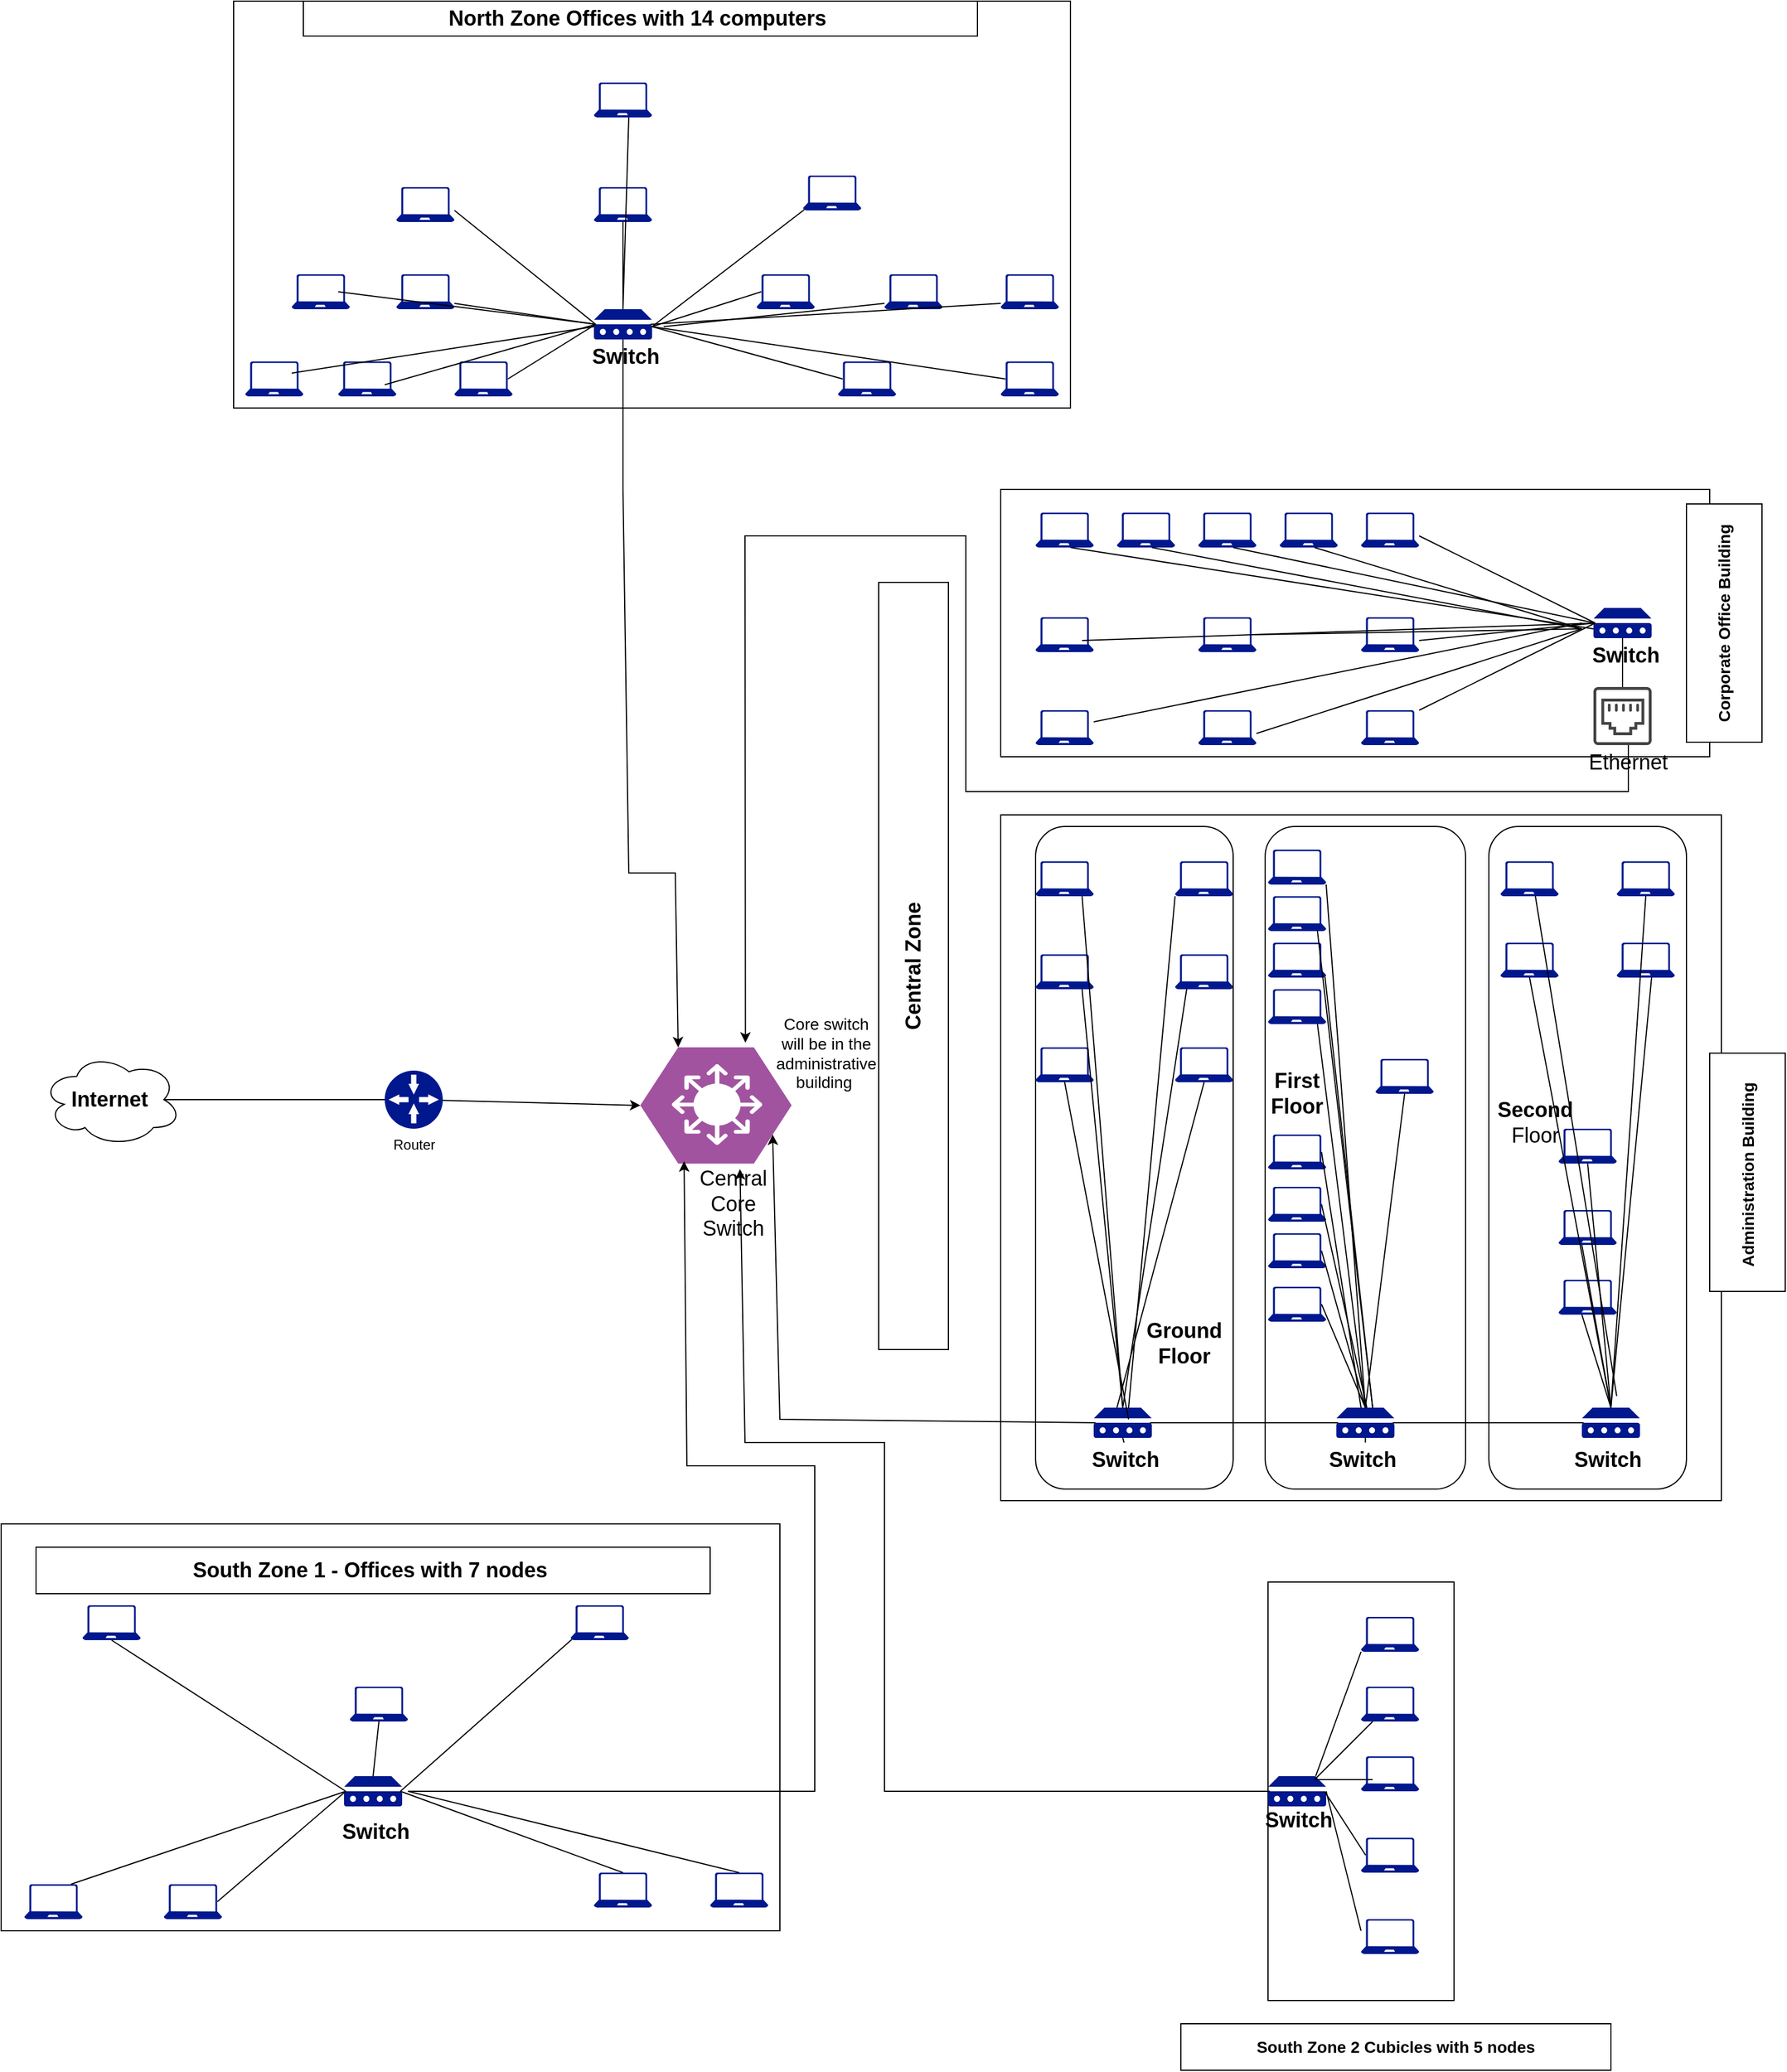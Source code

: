 <mxfile version="24.7.17">
  <diagram name="Page-1" id="58cdce13-f638-feb5-8d6f-7d28b1aa9fa0">
    <mxGraphModel dx="2320" dy="1308" grid="1" gridSize="10" guides="1" tooltips="1" connect="1" arrows="1" fold="1" page="1" pageScale="1" pageWidth="1100" pageHeight="850" background="none" math="0" shadow="0">
      <root>
        <mxCell id="0" />
        <mxCell id="1" parent="0" />
        <mxCell id="D216uD_KerBpteAYRp9T-1" value="Router" style="sketch=0;aspect=fixed;pointerEvents=1;shadow=0;dashed=0;html=1;strokeColor=none;labelPosition=center;verticalLabelPosition=bottom;verticalAlign=top;align=center;fillColor=#00188D;shape=mxgraph.mscae.enterprise.gateway" parent="1" vertex="1">
          <mxGeometry x="290" y="1020" width="50" height="50" as="geometry" />
        </mxCell>
        <mxCell id="D216uD_KerBpteAYRp9T-6" value="" style="rounded=0;whiteSpace=wrap;html=1;movable=0;resizable=0;rotatable=0;deletable=0;editable=0;locked=1;connectable=0;" parent="1" vertex="1">
          <mxGeometry x="160" y="100" width="720" height="350" as="geometry" />
        </mxCell>
        <mxCell id="D216uD_KerBpteAYRp9T-3" value="" style="sketch=0;aspect=fixed;pointerEvents=1;shadow=0;dashed=0;html=1;strokeColor=none;labelPosition=center;verticalLabelPosition=bottom;verticalAlign=top;align=center;fillColor=#00188D;shape=mxgraph.azure.laptop" parent="1" vertex="1">
          <mxGeometry x="470" y="170" width="50" height="30" as="geometry" />
        </mxCell>
        <mxCell id="D216uD_KerBpteAYRp9T-7" value="" style="sketch=0;aspect=fixed;pointerEvents=1;shadow=0;dashed=0;html=1;strokeColor=none;labelPosition=center;verticalLabelPosition=bottom;verticalAlign=top;align=center;fillColor=#00188D;shape=mxgraph.azure.laptop" parent="1" vertex="1">
          <mxGeometry x="350" y="410" width="50" height="30" as="geometry" />
        </mxCell>
        <mxCell id="D216uD_KerBpteAYRp9T-8" value="" style="sketch=0;aspect=fixed;pointerEvents=1;shadow=0;dashed=0;html=1;strokeColor=none;labelPosition=center;verticalLabelPosition=bottom;verticalAlign=top;align=center;fillColor=#00188D;shape=mxgraph.azure.laptop" parent="1" vertex="1">
          <mxGeometry x="300" y="335" width="50" height="30" as="geometry" />
        </mxCell>
        <mxCell id="D216uD_KerBpteAYRp9T-9" value="" style="sketch=0;aspect=fixed;pointerEvents=1;shadow=0;dashed=0;html=1;strokeColor=none;labelPosition=center;verticalLabelPosition=bottom;verticalAlign=top;align=center;fillColor=#00188D;shape=mxgraph.azure.laptop" parent="1" vertex="1">
          <mxGeometry x="470" y="260" width="50" height="30" as="geometry" />
        </mxCell>
        <mxCell id="D216uD_KerBpteAYRp9T-10" value="" style="sketch=0;aspect=fixed;pointerEvents=1;shadow=0;dashed=0;html=1;strokeColor=none;labelPosition=center;verticalLabelPosition=bottom;verticalAlign=top;align=center;fillColor=#00188D;shape=mxgraph.azure.laptop" parent="1" vertex="1">
          <mxGeometry x="250" y="410" width="50" height="30" as="geometry" />
        </mxCell>
        <mxCell id="D216uD_KerBpteAYRp9T-11" value="" style="sketch=0;aspect=fixed;pointerEvents=1;shadow=0;dashed=0;html=1;strokeColor=none;labelPosition=center;verticalLabelPosition=bottom;verticalAlign=top;align=center;fillColor=#00188D;shape=mxgraph.azure.laptop" parent="1" vertex="1">
          <mxGeometry x="720" y="335" width="50" height="30" as="geometry" />
        </mxCell>
        <mxCell id="D216uD_KerBpteAYRp9T-12" value="" style="sketch=0;aspect=fixed;pointerEvents=1;shadow=0;dashed=0;html=1;strokeColor=none;labelPosition=center;verticalLabelPosition=bottom;verticalAlign=top;align=center;fillColor=#00188D;shape=mxgraph.azure.laptop" parent="1" vertex="1">
          <mxGeometry x="650" y="250" width="50" height="30" as="geometry" />
        </mxCell>
        <mxCell id="D216uD_KerBpteAYRp9T-13" value="" style="sketch=0;aspect=fixed;pointerEvents=1;shadow=0;dashed=0;html=1;strokeColor=none;labelPosition=center;verticalLabelPosition=bottom;verticalAlign=top;align=center;fillColor=#00188D;shape=mxgraph.azure.laptop" parent="1" vertex="1">
          <mxGeometry x="170" y="410" width="50" height="30" as="geometry" />
        </mxCell>
        <mxCell id="D216uD_KerBpteAYRp9T-14" value="" style="sketch=0;aspect=fixed;pointerEvents=1;shadow=0;dashed=0;html=1;strokeColor=none;labelPosition=center;verticalLabelPosition=bottom;verticalAlign=top;align=center;fillColor=#00188D;shape=mxgraph.azure.laptop" parent="1" vertex="1">
          <mxGeometry x="300" y="260" width="50" height="30" as="geometry" />
        </mxCell>
        <mxCell id="D216uD_KerBpteAYRp9T-16" value="" style="sketch=0;aspect=fixed;pointerEvents=1;shadow=0;dashed=0;html=1;strokeColor=none;labelPosition=center;verticalLabelPosition=bottom;verticalAlign=top;align=center;fillColor=#00188D;shape=mxgraph.azure.laptop" parent="1" vertex="1">
          <mxGeometry x="610" y="335" width="50" height="30" as="geometry" />
        </mxCell>
        <mxCell id="D216uD_KerBpteAYRp9T-17" value="" style="sketch=0;aspect=fixed;pointerEvents=1;shadow=0;dashed=0;html=1;strokeColor=none;labelPosition=center;verticalLabelPosition=bottom;verticalAlign=top;align=center;fillColor=#00188D;shape=mxgraph.azure.laptop" parent="1" vertex="1">
          <mxGeometry x="680" y="410" width="50" height="30" as="geometry" />
        </mxCell>
        <mxCell id="D216uD_KerBpteAYRp9T-18" value="" style="sketch=0;aspect=fixed;pointerEvents=1;shadow=0;dashed=0;html=1;strokeColor=none;labelPosition=center;verticalLabelPosition=bottom;verticalAlign=top;align=center;fillColor=#00188D;shape=mxgraph.azure.laptop" parent="1" vertex="1">
          <mxGeometry x="820" y="410" width="50" height="30" as="geometry" />
        </mxCell>
        <mxCell id="D216uD_KerBpteAYRp9T-19" value="" style="sketch=0;aspect=fixed;pointerEvents=1;shadow=0;dashed=0;html=1;strokeColor=none;labelPosition=center;verticalLabelPosition=bottom;verticalAlign=top;align=center;fillColor=#00188D;shape=mxgraph.azure.laptop" parent="1" vertex="1">
          <mxGeometry x="820" y="335" width="50" height="30" as="geometry" />
        </mxCell>
        <mxCell id="D216uD_KerBpteAYRp9T-20" value="" style="sketch=0;aspect=fixed;pointerEvents=1;shadow=0;dashed=0;html=1;strokeColor=none;labelPosition=center;verticalLabelPosition=bottom;verticalAlign=top;align=center;fillColor=#00188D;shape=mxgraph.mscae.enterprise.device" parent="1" vertex="1">
          <mxGeometry x="470" y="365" width="50" height="26" as="geometry" />
        </mxCell>
        <mxCell id="D216uD_KerBpteAYRp9T-21" value="" style="sketch=0;aspect=fixed;pointerEvents=1;shadow=0;dashed=0;html=1;strokeColor=none;labelPosition=center;verticalLabelPosition=bottom;verticalAlign=top;align=center;fillColor=#00188D;shape=mxgraph.azure.laptop" parent="1" vertex="1">
          <mxGeometry x="210" y="335" width="50" height="30" as="geometry" />
        </mxCell>
        <mxCell id="D216uD_KerBpteAYRp9T-22" value="&lt;font style=&quot;font-size: 18px;&quot;&gt;&lt;b&gt;North Zone Offices with 14 computers&amp;nbsp;&lt;/b&gt;&lt;/font&gt;" style="rounded=0;whiteSpace=wrap;html=1;" parent="1" vertex="1">
          <mxGeometry x="220" y="100" width="580" height="30" as="geometry" />
        </mxCell>
        <mxCell id="D216uD_KerBpteAYRp9T-23" value="" style="rounded=0;whiteSpace=wrap;html=1;" parent="1" vertex="1">
          <mxGeometry x="820" y="520" width="610" height="230" as="geometry" />
        </mxCell>
        <mxCell id="D216uD_KerBpteAYRp9T-24" value="" style="sketch=0;aspect=fixed;pointerEvents=1;shadow=0;dashed=0;html=1;strokeColor=none;labelPosition=center;verticalLabelPosition=bottom;verticalAlign=top;align=center;fillColor=#00188D;shape=mxgraph.azure.laptop" parent="1" vertex="1">
          <mxGeometry x="850" y="540" width="50" height="30" as="geometry" />
        </mxCell>
        <mxCell id="D216uD_KerBpteAYRp9T-25" value="" style="sketch=0;aspect=fixed;pointerEvents=1;shadow=0;dashed=0;html=1;strokeColor=none;labelPosition=center;verticalLabelPosition=bottom;verticalAlign=top;align=center;fillColor=#00188D;shape=mxgraph.azure.laptop" parent="1" vertex="1">
          <mxGeometry x="1130" y="540" width="50" height="30" as="geometry" />
        </mxCell>
        <mxCell id="D216uD_KerBpteAYRp9T-26" value="" style="sketch=0;aspect=fixed;pointerEvents=1;shadow=0;dashed=0;html=1;strokeColor=none;labelPosition=center;verticalLabelPosition=bottom;verticalAlign=top;align=center;fillColor=#00188D;shape=mxgraph.azure.laptop" parent="1" vertex="1">
          <mxGeometry x="920" y="540" width="50" height="30" as="geometry" />
        </mxCell>
        <mxCell id="D216uD_KerBpteAYRp9T-27" value="" style="sketch=0;aspect=fixed;pointerEvents=1;shadow=0;dashed=0;html=1;strokeColor=none;labelPosition=center;verticalLabelPosition=bottom;verticalAlign=top;align=center;fillColor=#00188D;shape=mxgraph.azure.laptop" parent="1" vertex="1">
          <mxGeometry x="990" y="540" width="50" height="30" as="geometry" />
        </mxCell>
        <mxCell id="D216uD_KerBpteAYRp9T-28" value="" style="sketch=0;aspect=fixed;pointerEvents=1;shadow=0;dashed=0;html=1;strokeColor=none;labelPosition=center;verticalLabelPosition=bottom;verticalAlign=top;align=center;fillColor=#00188D;shape=mxgraph.azure.laptop" parent="1" vertex="1">
          <mxGeometry x="1060" y="540" width="50" height="30" as="geometry" />
        </mxCell>
        <mxCell id="D216uD_KerBpteAYRp9T-29" value="" style="sketch=0;aspect=fixed;pointerEvents=1;shadow=0;dashed=0;html=1;strokeColor=none;labelPosition=center;verticalLabelPosition=bottom;verticalAlign=top;align=center;fillColor=#00188D;shape=mxgraph.azure.laptop" parent="1" vertex="1">
          <mxGeometry x="850" y="630" width="50" height="30" as="geometry" />
        </mxCell>
        <mxCell id="D216uD_KerBpteAYRp9T-30" value="" style="sketch=0;aspect=fixed;pointerEvents=1;shadow=0;dashed=0;html=1;strokeColor=none;labelPosition=center;verticalLabelPosition=bottom;verticalAlign=top;align=center;fillColor=#00188D;shape=mxgraph.azure.laptop" parent="1" vertex="1">
          <mxGeometry x="990" y="630" width="50" height="30" as="geometry" />
        </mxCell>
        <mxCell id="D216uD_KerBpteAYRp9T-31" value="" style="sketch=0;aspect=fixed;pointerEvents=1;shadow=0;dashed=0;html=1;strokeColor=none;labelPosition=center;verticalLabelPosition=bottom;verticalAlign=top;align=center;fillColor=#00188D;shape=mxgraph.azure.laptop" parent="1" vertex="1">
          <mxGeometry x="1130" y="630" width="50" height="30" as="geometry" />
        </mxCell>
        <mxCell id="D216uD_KerBpteAYRp9T-32" value="" style="sketch=0;aspect=fixed;pointerEvents=1;shadow=0;dashed=0;html=1;strokeColor=none;labelPosition=center;verticalLabelPosition=bottom;verticalAlign=top;align=center;fillColor=#00188D;shape=mxgraph.azure.laptop" parent="1" vertex="1">
          <mxGeometry x="850" y="710" width="50" height="30" as="geometry" />
        </mxCell>
        <mxCell id="D216uD_KerBpteAYRp9T-33" value="" style="sketch=0;aspect=fixed;pointerEvents=1;shadow=0;dashed=0;html=1;strokeColor=none;labelPosition=center;verticalLabelPosition=bottom;verticalAlign=top;align=center;fillColor=#00188D;shape=mxgraph.azure.laptop" parent="1" vertex="1">
          <mxGeometry x="990" y="710" width="50" height="30" as="geometry" />
        </mxCell>
        <mxCell id="D216uD_KerBpteAYRp9T-34" value="" style="sketch=0;aspect=fixed;pointerEvents=1;shadow=0;dashed=0;html=1;strokeColor=none;labelPosition=center;verticalLabelPosition=bottom;verticalAlign=top;align=center;fillColor=#00188D;shape=mxgraph.azure.laptop" parent="1" vertex="1">
          <mxGeometry x="1130" y="710" width="50" height="30" as="geometry" />
        </mxCell>
        <mxCell id="D216uD_KerBpteAYRp9T-35" value="" style="sketch=0;aspect=fixed;pointerEvents=1;shadow=0;dashed=0;html=1;strokeColor=none;labelPosition=center;verticalLabelPosition=bottom;verticalAlign=top;align=center;fillColor=#00188D;shape=mxgraph.mscae.enterprise.device" parent="1" vertex="1">
          <mxGeometry x="1330" y="622" width="50" height="26" as="geometry" />
        </mxCell>
        <mxCell id="D216uD_KerBpteAYRp9T-36" value="" style="endArrow=none;html=1;rounded=0;entryX=0.08;entryY=0.5;entryDx=0;entryDy=0;entryPerimeter=0;" parent="1" target="D216uD_KerBpteAYRp9T-16" edge="1">
          <mxGeometry width="50" height="50" relative="1" as="geometry">
            <mxPoint x="520" y="380" as="sourcePoint" />
            <mxPoint x="560" y="325" as="targetPoint" />
          </mxGeometry>
        </mxCell>
        <mxCell id="D216uD_KerBpteAYRp9T-37" value="&lt;font style=&quot;font-size: 14px;&quot;&gt;&lt;b&gt;Corporate Office Building&lt;/b&gt;&lt;/font&gt;" style="rounded=0;whiteSpace=wrap;html=1;rotation=-90;" parent="1" vertex="1">
          <mxGeometry x="1340" y="602.5" width="205" height="65" as="geometry" />
        </mxCell>
        <mxCell id="D216uD_KerBpteAYRp9T-38" value="" style="rounded=0;whiteSpace=wrap;html=1;movable=1;resizable=1;rotatable=1;deletable=1;editable=1;locked=0;connectable=1;" parent="1" vertex="1">
          <mxGeometry x="820" y="800" width="620" height="590" as="geometry" />
        </mxCell>
        <mxCell id="D216uD_KerBpteAYRp9T-42" value="" style="rounded=1;whiteSpace=wrap;html=1;" parent="1" vertex="1">
          <mxGeometry x="850" y="810" width="170" height="570" as="geometry" />
        </mxCell>
        <mxCell id="D216uD_KerBpteAYRp9T-43" value="" style="rounded=1;whiteSpace=wrap;html=1;" parent="1" vertex="1">
          <mxGeometry x="1047.5" y="810" width="172.5" height="570" as="geometry" />
        </mxCell>
        <mxCell id="D216uD_KerBpteAYRp9T-44" value="" style="rounded=1;whiteSpace=wrap;html=1;" parent="1" vertex="1">
          <mxGeometry x="1240" y="810" width="170" height="570" as="geometry" />
        </mxCell>
        <mxCell id="D216uD_KerBpteAYRp9T-45" value="" style="sketch=0;aspect=fixed;pointerEvents=1;shadow=0;dashed=0;html=1;strokeColor=none;labelPosition=center;verticalLabelPosition=bottom;verticalAlign=top;align=center;fillColor=#00188D;shape=mxgraph.azure.laptop" parent="1" vertex="1">
          <mxGeometry x="850" y="840" width="50" height="30" as="geometry" />
        </mxCell>
        <mxCell id="D216uD_KerBpteAYRp9T-46" value="" style="sketch=0;aspect=fixed;pointerEvents=1;shadow=0;dashed=0;html=1;strokeColor=none;labelPosition=center;verticalLabelPosition=bottom;verticalAlign=top;align=center;fillColor=#00188D;shape=mxgraph.azure.laptop" parent="1" vertex="1">
          <mxGeometry x="970" y="840" width="50" height="30" as="geometry" />
        </mxCell>
        <mxCell id="D216uD_KerBpteAYRp9T-47" value="" style="sketch=0;aspect=fixed;pointerEvents=1;shadow=0;dashed=0;html=1;strokeColor=none;labelPosition=center;verticalLabelPosition=bottom;verticalAlign=top;align=center;fillColor=#00188D;shape=mxgraph.azure.laptop" parent="1" vertex="1">
          <mxGeometry x="850" y="920" width="50" height="30" as="geometry" />
        </mxCell>
        <mxCell id="D216uD_KerBpteAYRp9T-48" value="" style="sketch=0;aspect=fixed;pointerEvents=1;shadow=0;dashed=0;html=1;strokeColor=none;labelPosition=center;verticalLabelPosition=bottom;verticalAlign=top;align=center;fillColor=#00188D;shape=mxgraph.azure.laptop" parent="1" vertex="1">
          <mxGeometry x="970" y="1000" width="50" height="30" as="geometry" />
        </mxCell>
        <mxCell id="D216uD_KerBpteAYRp9T-49" value="" style="sketch=0;aspect=fixed;pointerEvents=1;shadow=0;dashed=0;html=1;strokeColor=none;labelPosition=center;verticalLabelPosition=bottom;verticalAlign=top;align=center;fillColor=#00188D;shape=mxgraph.azure.laptop" parent="1" vertex="1">
          <mxGeometry x="970" y="920" width="50" height="30" as="geometry" />
        </mxCell>
        <mxCell id="D216uD_KerBpteAYRp9T-50" value="" style="sketch=0;aspect=fixed;pointerEvents=1;shadow=0;dashed=0;html=1;strokeColor=none;labelPosition=center;verticalLabelPosition=bottom;verticalAlign=top;align=center;fillColor=#00188D;shape=mxgraph.azure.laptop" parent="1" vertex="1">
          <mxGeometry x="850" y="1000" width="50" height="30" as="geometry" />
        </mxCell>
        <mxCell id="D216uD_KerBpteAYRp9T-51" value="" style="sketch=0;aspect=fixed;pointerEvents=1;shadow=0;dashed=0;html=1;strokeColor=none;labelPosition=center;verticalLabelPosition=bottom;verticalAlign=top;align=center;fillColor=#00188D;shape=mxgraph.mscae.enterprise.device" parent="1" vertex="1">
          <mxGeometry x="900" y="1310" width="50" height="26" as="geometry" />
        </mxCell>
        <mxCell id="D216uD_KerBpteAYRp9T-52" value="" style="sketch=0;aspect=fixed;pointerEvents=1;shadow=0;dashed=0;html=1;strokeColor=none;labelPosition=center;verticalLabelPosition=bottom;verticalAlign=top;align=center;fillColor=#00188D;shape=mxgraph.mscae.enterprise.device" parent="1" vertex="1">
          <mxGeometry x="1320" y="1310" width="50" height="26" as="geometry" />
        </mxCell>
        <mxCell id="D216uD_KerBpteAYRp9T-53" value="" style="sketch=0;aspect=fixed;pointerEvents=1;shadow=0;dashed=0;html=1;strokeColor=none;labelPosition=center;verticalLabelPosition=bottom;verticalAlign=top;align=center;fillColor=#00188D;shape=mxgraph.mscae.enterprise.device" parent="1" vertex="1">
          <mxGeometry x="1108.75" y="1310" width="50" height="26" as="geometry" />
        </mxCell>
        <mxCell id="D216uD_KerBpteAYRp9T-54" value="" style="sketch=0;aspect=fixed;pointerEvents=1;shadow=0;dashed=0;html=1;strokeColor=none;labelPosition=center;verticalLabelPosition=bottom;verticalAlign=top;align=center;fillColor=#00188D;shape=mxgraph.azure.laptop" parent="1" vertex="1">
          <mxGeometry x="1050" y="830" width="50" height="30" as="geometry" />
        </mxCell>
        <mxCell id="D216uD_KerBpteAYRp9T-55" value="" style="sketch=0;aspect=fixed;pointerEvents=1;shadow=0;dashed=0;html=1;strokeColor=none;labelPosition=center;verticalLabelPosition=bottom;verticalAlign=top;align=center;fillColor=#00188D;shape=mxgraph.azure.laptop" parent="1" vertex="1">
          <mxGeometry x="1050" y="870" width="50" height="30" as="geometry" />
        </mxCell>
        <mxCell id="D216uD_KerBpteAYRp9T-56" value="" style="sketch=0;aspect=fixed;pointerEvents=1;shadow=0;dashed=0;html=1;strokeColor=none;labelPosition=center;verticalLabelPosition=bottom;verticalAlign=top;align=center;fillColor=#00188D;shape=mxgraph.azure.laptop" parent="1" vertex="1">
          <mxGeometry x="1050" y="910" width="50" height="30" as="geometry" />
        </mxCell>
        <mxCell id="D216uD_KerBpteAYRp9T-57" value="" style="sketch=0;aspect=fixed;pointerEvents=1;shadow=0;dashed=0;html=1;strokeColor=none;labelPosition=center;verticalLabelPosition=bottom;verticalAlign=top;align=center;fillColor=#00188D;shape=mxgraph.azure.laptop" parent="1" vertex="1">
          <mxGeometry x="1050" y="950" width="50" height="30" as="geometry" />
        </mxCell>
        <mxCell id="D216uD_KerBpteAYRp9T-58" value="" style="sketch=0;aspect=fixed;pointerEvents=1;shadow=0;dashed=0;html=1;strokeColor=none;labelPosition=center;verticalLabelPosition=bottom;verticalAlign=top;align=center;fillColor=#00188D;shape=mxgraph.azure.laptop" parent="1" vertex="1">
          <mxGeometry x="1142.5" y="1010" width="50" height="30" as="geometry" />
        </mxCell>
        <mxCell id="D216uD_KerBpteAYRp9T-59" value="" style="sketch=0;aspect=fixed;pointerEvents=1;shadow=0;dashed=0;html=1;strokeColor=none;labelPosition=center;verticalLabelPosition=bottom;verticalAlign=top;align=center;fillColor=#00188D;shape=mxgraph.azure.laptop" parent="1" vertex="1">
          <mxGeometry x="1050" y="1075" width="50" height="30" as="geometry" />
        </mxCell>
        <mxCell id="D216uD_KerBpteAYRp9T-60" value="" style="sketch=0;aspect=fixed;pointerEvents=1;shadow=0;dashed=0;html=1;strokeColor=none;labelPosition=center;verticalLabelPosition=bottom;verticalAlign=top;align=center;fillColor=#00188D;shape=mxgraph.azure.laptop" parent="1" vertex="1">
          <mxGeometry x="1050" y="1120" width="50" height="30" as="geometry" />
        </mxCell>
        <mxCell id="D216uD_KerBpteAYRp9T-61" value="" style="sketch=0;aspect=fixed;pointerEvents=1;shadow=0;dashed=0;html=1;strokeColor=none;labelPosition=center;verticalLabelPosition=bottom;verticalAlign=top;align=center;fillColor=#00188D;shape=mxgraph.azure.laptop" parent="1" vertex="1">
          <mxGeometry x="1350" y="840" width="50" height="30" as="geometry" />
        </mxCell>
        <mxCell id="D216uD_KerBpteAYRp9T-63" value="" style="sketch=0;aspect=fixed;pointerEvents=1;shadow=0;dashed=0;html=1;strokeColor=none;labelPosition=center;verticalLabelPosition=bottom;verticalAlign=top;align=center;fillColor=#00188D;shape=mxgraph.azure.laptop" parent="1" vertex="1">
          <mxGeometry x="1050" y="1206" width="50" height="30" as="geometry" />
        </mxCell>
        <mxCell id="D216uD_KerBpteAYRp9T-64" value="" style="sketch=0;aspect=fixed;pointerEvents=1;shadow=0;dashed=0;html=1;strokeColor=none;labelPosition=center;verticalLabelPosition=bottom;verticalAlign=top;align=center;fillColor=#00188D;shape=mxgraph.azure.laptop" parent="1" vertex="1">
          <mxGeometry x="1050" y="1160" width="50" height="30" as="geometry" />
        </mxCell>
        <mxCell id="D216uD_KerBpteAYRp9T-66" value="" style="sketch=0;aspect=fixed;pointerEvents=1;shadow=0;dashed=0;html=1;strokeColor=none;labelPosition=center;verticalLabelPosition=bottom;verticalAlign=top;align=center;fillColor=#00188D;shape=mxgraph.azure.laptop" parent="1" vertex="1">
          <mxGeometry x="1300" y="1200" width="50" height="30" as="geometry" />
        </mxCell>
        <mxCell id="D216uD_KerBpteAYRp9T-67" value="" style="sketch=0;aspect=fixed;pointerEvents=1;shadow=0;dashed=0;html=1;strokeColor=none;labelPosition=center;verticalLabelPosition=bottom;verticalAlign=top;align=center;fillColor=#00188D;shape=mxgraph.azure.laptop" parent="1" vertex="1">
          <mxGeometry x="1300" y="1140" width="50" height="30" as="geometry" />
        </mxCell>
        <mxCell id="D216uD_KerBpteAYRp9T-68" value="" style="sketch=0;aspect=fixed;pointerEvents=1;shadow=0;dashed=0;html=1;strokeColor=none;labelPosition=center;verticalLabelPosition=bottom;verticalAlign=top;align=center;fillColor=#00188D;shape=mxgraph.azure.laptop" parent="1" vertex="1">
          <mxGeometry x="1300" y="1070" width="50" height="30" as="geometry" />
        </mxCell>
        <mxCell id="D216uD_KerBpteAYRp9T-69" value="" style="sketch=0;aspect=fixed;pointerEvents=1;shadow=0;dashed=0;html=1;strokeColor=none;labelPosition=center;verticalLabelPosition=bottom;verticalAlign=top;align=center;fillColor=#00188D;shape=mxgraph.azure.laptop" parent="1" vertex="1">
          <mxGeometry x="1350" y="910" width="50" height="30" as="geometry" />
        </mxCell>
        <mxCell id="D216uD_KerBpteAYRp9T-70" value="" style="sketch=0;aspect=fixed;pointerEvents=1;shadow=0;dashed=0;html=1;strokeColor=none;labelPosition=center;verticalLabelPosition=bottom;verticalAlign=top;align=center;fillColor=#00188D;shape=mxgraph.azure.laptop" parent="1" vertex="1">
          <mxGeometry x="1250" y="910" width="50" height="30" as="geometry" />
        </mxCell>
        <mxCell id="D216uD_KerBpteAYRp9T-71" value="" style="sketch=0;aspect=fixed;pointerEvents=1;shadow=0;dashed=0;html=1;strokeColor=none;labelPosition=center;verticalLabelPosition=bottom;verticalAlign=top;align=center;fillColor=#00188D;shape=mxgraph.azure.laptop" parent="1" vertex="1">
          <mxGeometry x="1250" y="840" width="50" height="30" as="geometry" />
        </mxCell>
        <mxCell id="D216uD_KerBpteAYRp9T-74" value="&lt;span style=&quot;font-size: 14px;&quot;&gt;&lt;b&gt;Administration Building&amp;nbsp;&lt;/b&gt;&lt;/span&gt;" style="rounded=0;whiteSpace=wrap;html=1;rotation=-90;" parent="1" vertex="1">
          <mxGeometry x="1360" y="1075" width="205" height="65" as="geometry" />
        </mxCell>
        <mxCell id="D216uD_KerBpteAYRp9T-75" value="" style="rounded=0;whiteSpace=wrap;html=1;" parent="1" vertex="1">
          <mxGeometry x="1050" y="1460" width="160" height="360" as="geometry" />
        </mxCell>
        <mxCell id="D216uD_KerBpteAYRp9T-76" value="" style="sketch=0;aspect=fixed;pointerEvents=1;shadow=0;dashed=0;html=1;strokeColor=none;labelPosition=center;verticalLabelPosition=bottom;verticalAlign=top;align=center;fillColor=#00188D;shape=mxgraph.azure.laptop" parent="1" vertex="1">
          <mxGeometry x="1130" y="1490" width="50" height="30" as="geometry" />
        </mxCell>
        <mxCell id="D216uD_KerBpteAYRp9T-77" value="" style="sketch=0;aspect=fixed;pointerEvents=1;shadow=0;dashed=0;html=1;strokeColor=none;labelPosition=center;verticalLabelPosition=bottom;verticalAlign=top;align=center;fillColor=#00188D;shape=mxgraph.azure.laptop" parent="1" vertex="1">
          <mxGeometry x="1130" y="1610" width="50" height="30" as="geometry" />
        </mxCell>
        <mxCell id="D216uD_KerBpteAYRp9T-78" value="" style="sketch=0;aspect=fixed;pointerEvents=1;shadow=0;dashed=0;html=1;strokeColor=none;labelPosition=center;verticalLabelPosition=bottom;verticalAlign=top;align=center;fillColor=#00188D;shape=mxgraph.azure.laptop" parent="1" vertex="1">
          <mxGeometry x="1130" y="1550" width="50" height="30" as="geometry" />
        </mxCell>
        <mxCell id="D216uD_KerBpteAYRp9T-79" value="" style="sketch=0;aspect=fixed;pointerEvents=1;shadow=0;dashed=0;html=1;strokeColor=none;labelPosition=center;verticalLabelPosition=bottom;verticalAlign=top;align=center;fillColor=#00188D;shape=mxgraph.azure.laptop" parent="1" vertex="1">
          <mxGeometry x="1130" y="1680" width="50" height="30" as="geometry" />
        </mxCell>
        <mxCell id="D216uD_KerBpteAYRp9T-80" value="" style="sketch=0;aspect=fixed;pointerEvents=1;shadow=0;dashed=0;html=1;strokeColor=none;labelPosition=center;verticalLabelPosition=bottom;verticalAlign=top;align=center;fillColor=#00188D;shape=mxgraph.azure.laptop" parent="1" vertex="1">
          <mxGeometry x="1130" y="1750" width="50" height="30" as="geometry" />
        </mxCell>
        <mxCell id="D216uD_KerBpteAYRp9T-81" value="&lt;span style=&quot;font-size: 14px;&quot;&gt;&lt;b&gt;South Zone 2 Cubicles with 5 nodes&lt;/b&gt;&lt;/span&gt;" style="rounded=0;whiteSpace=wrap;html=1;rotation=0;" parent="1" vertex="1">
          <mxGeometry x="975" y="1840" width="370" height="40" as="geometry" />
        </mxCell>
        <mxCell id="D216uD_KerBpteAYRp9T-82" value="&lt;b style=&quot;&quot;&gt;&lt;font style=&quot;font-size: 18px;&quot;&gt;Central Zone&lt;/font&gt;&lt;/b&gt;" style="rounded=0;whiteSpace=wrap;html=1;rotation=-90;" parent="1" vertex="1">
          <mxGeometry x="415" y="900" width="660" height="60" as="geometry" />
        </mxCell>
        <mxCell id="D216uD_KerBpteAYRp9T-83" value="" style="sketch=0;aspect=fixed;pointerEvents=1;shadow=0;dashed=0;html=1;strokeColor=none;labelPosition=center;verticalLabelPosition=bottom;verticalAlign=top;align=center;fillColor=#00188D;shape=mxgraph.mscae.enterprise.device" parent="1" vertex="1">
          <mxGeometry x="1050" y="1627" width="50" height="26" as="geometry" />
        </mxCell>
        <mxCell id="D216uD_KerBpteAYRp9T-84" value="" style="rounded=0;whiteSpace=wrap;html=1;" parent="1" vertex="1">
          <mxGeometry x="-40" y="1410" width="670" height="350" as="geometry" />
        </mxCell>
        <mxCell id="D216uD_KerBpteAYRp9T-85" value="&lt;font style=&quot;font-size: 18px;&quot;&gt;&lt;b&gt;South Zone 1 - Offices with 7 nodes&amp;nbsp;&lt;/b&gt;&lt;/font&gt;" style="rounded=0;whiteSpace=wrap;html=1;" parent="1" vertex="1">
          <mxGeometry x="-10" y="1430" width="580" height="40" as="geometry" />
        </mxCell>
        <mxCell id="D216uD_KerBpteAYRp9T-86" value="" style="sketch=0;aspect=fixed;pointerEvents=1;shadow=0;dashed=0;html=1;strokeColor=none;labelPosition=center;verticalLabelPosition=bottom;verticalAlign=top;align=center;fillColor=#00188D;shape=mxgraph.azure.laptop" parent="1" vertex="1">
          <mxGeometry x="30" y="1480" width="50" height="30" as="geometry" />
        </mxCell>
        <mxCell id="D216uD_KerBpteAYRp9T-87" value="" style="sketch=0;aspect=fixed;pointerEvents=1;shadow=0;dashed=0;html=1;strokeColor=none;labelPosition=center;verticalLabelPosition=bottom;verticalAlign=top;align=center;fillColor=#00188D;shape=mxgraph.azure.laptop" parent="1" vertex="1">
          <mxGeometry x="-20" y="1720" width="50" height="30" as="geometry" />
        </mxCell>
        <mxCell id="D216uD_KerBpteAYRp9T-88" value="" style="sketch=0;aspect=fixed;pointerEvents=1;shadow=0;dashed=0;html=1;strokeColor=none;labelPosition=center;verticalLabelPosition=bottom;verticalAlign=top;align=center;fillColor=#00188D;shape=mxgraph.azure.laptop" parent="1" vertex="1">
          <mxGeometry x="260" y="1550" width="50" height="30" as="geometry" />
        </mxCell>
        <mxCell id="D216uD_KerBpteAYRp9T-89" value="" style="sketch=0;aspect=fixed;pointerEvents=1;shadow=0;dashed=0;html=1;strokeColor=none;labelPosition=center;verticalLabelPosition=bottom;verticalAlign=top;align=center;fillColor=#00188D;shape=mxgraph.azure.laptop" parent="1" vertex="1">
          <mxGeometry x="470" y="1710" width="50" height="30" as="geometry" />
        </mxCell>
        <mxCell id="D216uD_KerBpteAYRp9T-90" value="" style="sketch=0;aspect=fixed;pointerEvents=1;shadow=0;dashed=0;html=1;strokeColor=none;labelPosition=center;verticalLabelPosition=bottom;verticalAlign=top;align=center;fillColor=#00188D;shape=mxgraph.azure.laptop" parent="1" vertex="1">
          <mxGeometry x="570" y="1710" width="50" height="30" as="geometry" />
        </mxCell>
        <mxCell id="D216uD_KerBpteAYRp9T-91" value="" style="sketch=0;aspect=fixed;pointerEvents=1;shadow=0;dashed=0;html=1;strokeColor=none;labelPosition=center;verticalLabelPosition=bottom;verticalAlign=top;align=center;fillColor=#00188D;shape=mxgraph.azure.laptop" parent="1" vertex="1">
          <mxGeometry x="450" y="1480" width="50" height="30" as="geometry" />
        </mxCell>
        <mxCell id="D216uD_KerBpteAYRp9T-97" value="" style="sketch=0;aspect=fixed;pointerEvents=1;shadow=0;dashed=0;html=1;strokeColor=none;labelPosition=center;verticalLabelPosition=bottom;verticalAlign=top;align=center;fillColor=#00188D;shape=mxgraph.azure.laptop" parent="1" vertex="1">
          <mxGeometry x="100" y="1720" width="50" height="30" as="geometry" />
        </mxCell>
        <mxCell id="D216uD_KerBpteAYRp9T-98" value="" style="sketch=0;aspect=fixed;pointerEvents=1;shadow=0;dashed=0;html=1;strokeColor=none;labelPosition=center;verticalLabelPosition=bottom;verticalAlign=top;align=center;fillColor=#00188D;shape=mxgraph.mscae.enterprise.device" parent="1" vertex="1">
          <mxGeometry x="255" y="1627" width="50" height="26" as="geometry" />
        </mxCell>
        <mxCell id="D216uD_KerBpteAYRp9T-99" value="&lt;font style=&quot;font-size: 18px;&quot;&gt;&lt;b&gt;Internet&lt;/b&gt;&lt;/font&gt;&amp;nbsp;" style="ellipse;shape=cloud;whiteSpace=wrap;html=1;" parent="1" vertex="1">
          <mxGeometry x="-5" y="1005" width="120" height="80" as="geometry" />
        </mxCell>
        <mxCell id="D216uD_KerBpteAYRp9T-100" value="" style="endArrow=none;html=1;rounded=0;entryX=0;entryY=0.5;entryDx=0;entryDy=0;entryPerimeter=0;exitX=0.875;exitY=0.5;exitDx=0;exitDy=0;exitPerimeter=0;" parent="1" source="D216uD_KerBpteAYRp9T-99" target="D216uD_KerBpteAYRp9T-1" edge="1">
          <mxGeometry width="50" height="50" relative="1" as="geometry">
            <mxPoint x="-80" y="1050" as="sourcePoint" />
            <mxPoint x="-30" y="1000" as="targetPoint" />
          </mxGeometry>
        </mxCell>
        <mxCell id="D216uD_KerBpteAYRp9T-104" value="" style="endArrow=none;html=1;rounded=0;entryX=0.03;entryY=0.5;entryDx=0;entryDy=0;entryPerimeter=0;exitX=0.97;exitY=0.5;exitDx=0;exitDy=0;exitPerimeter=0;" parent="1" source="D216uD_KerBpteAYRp9T-51" target="D216uD_KerBpteAYRp9T-53" edge="1">
          <mxGeometry width="50" height="50" relative="1" as="geometry">
            <mxPoint x="760" y="940" as="sourcePoint" />
            <mxPoint x="810" y="890" as="targetPoint" />
            <Array as="points" />
          </mxGeometry>
        </mxCell>
        <mxCell id="D216uD_KerBpteAYRp9T-105" value="" style="endArrow=none;html=1;rounded=0;entryX=0.03;entryY=0.5;entryDx=0;entryDy=0;entryPerimeter=0;exitX=0.97;exitY=0.5;exitDx=0;exitDy=0;exitPerimeter=0;" parent="1" source="D216uD_KerBpteAYRp9T-53" target="D216uD_KerBpteAYRp9T-52" edge="1">
          <mxGeometry width="50" height="50" relative="1" as="geometry">
            <mxPoint x="959" y="1333" as="sourcePoint" />
            <mxPoint x="1120" y="1333" as="targetPoint" />
            <Array as="points" />
          </mxGeometry>
        </mxCell>
        <mxCell id="D216uD_KerBpteAYRp9T-108" value="" style="endArrow=none;html=1;rounded=0;entryX=0.5;entryY=1;entryDx=0;entryDy=0;entryPerimeter=0;" parent="1" source="D216uD_KerBpteAYRp9T-188" target="D216uD_KerBpteAYRp9T-53" edge="1">
          <mxGeometry width="50" height="50" relative="1" as="geometry">
            <mxPoint x="1134" y="1410" as="sourcePoint" />
            <mxPoint x="1420" y="1500" as="targetPoint" />
          </mxGeometry>
        </mxCell>
        <mxCell id="D216uD_KerBpteAYRp9T-111" value="" style="endArrow=none;html=1;rounded=0;entryX=0.5;entryY=1;entryDx=0;entryDy=0;entryPerimeter=0;" parent="1" source="D216uD_KerBpteAYRp9T-185" target="D216uD_KerBpteAYRp9T-51" edge="1">
          <mxGeometry width="50" height="50" relative="1" as="geometry">
            <mxPoint x="925" y="1410" as="sourcePoint" />
            <mxPoint x="940" y="1510" as="targetPoint" />
          </mxGeometry>
        </mxCell>
        <mxCell id="D216uD_KerBpteAYRp9T-112" value="" style="endArrow=classic;html=1;rounded=0;exitX=0.5;exitY=1;exitDx=0;exitDy=0;exitPerimeter=0;entryX=0.25;entryY=0;entryDx=0;entryDy=0;entryPerimeter=0;" parent="1" source="D216uD_KerBpteAYRp9T-20" target="soYMh1Tp0emqZ4fhd2WR-1" edge="1">
          <mxGeometry width="50" height="50" relative="1" as="geometry">
            <mxPoint x="840" y="970" as="sourcePoint" />
            <mxPoint x="586.8" y="660" as="targetPoint" />
            <Array as="points">
              <mxPoint x="495" y="520" />
              <mxPoint x="500" y="850" />
              <mxPoint x="540" y="850" />
            </Array>
          </mxGeometry>
        </mxCell>
        <mxCell id="D216uD_KerBpteAYRp9T-116" value="" style="endArrow=none;html=1;rounded=0;entryX=0.02;entryY=0.98;entryDx=0;entryDy=0;entryPerimeter=0;exitX=0.97;exitY=0.5;exitDx=0;exitDy=0;exitPerimeter=0;" parent="1" source="D216uD_KerBpteAYRp9T-98" target="D216uD_KerBpteAYRp9T-91" edge="1">
          <mxGeometry width="50" height="50" relative="1" as="geometry">
            <mxPoint x="290" y="1630" as="sourcePoint" />
            <mxPoint x="360" y="1520" as="targetPoint" />
          </mxGeometry>
        </mxCell>
        <mxCell id="D216uD_KerBpteAYRp9T-117" value="" style="endArrow=none;html=1;rounded=0;entryX=0.5;entryY=1;entryDx=0;entryDy=0;entryPerimeter=0;exitX=0.03;exitY=0.5;exitDx=0;exitDy=0;exitPerimeter=0;" parent="1" source="D216uD_KerBpteAYRp9T-98" target="D216uD_KerBpteAYRp9T-86" edge="1">
          <mxGeometry width="50" height="50" relative="1" as="geometry">
            <mxPoint x="540" y="1550" as="sourcePoint" />
            <mxPoint x="590" y="1500" as="targetPoint" />
          </mxGeometry>
        </mxCell>
        <mxCell id="D216uD_KerBpteAYRp9T-118" value="" style="endArrow=none;html=1;rounded=0;entryX=0.5;entryY=1;entryDx=0;entryDy=0;entryPerimeter=0;exitX=0.5;exitY=0;exitDx=0;exitDy=0;exitPerimeter=0;" parent="1" source="D216uD_KerBpteAYRp9T-98" target="D216uD_KerBpteAYRp9T-88" edge="1">
          <mxGeometry width="50" height="50" relative="1" as="geometry">
            <mxPoint x="285" y="1630" as="sourcePoint" />
            <mxPoint x="590" y="1500" as="targetPoint" />
          </mxGeometry>
        </mxCell>
        <mxCell id="D216uD_KerBpteAYRp9T-119" value="" style="endArrow=none;html=1;rounded=0;entryX=0.92;entryY=0.5;entryDx=0;entryDy=0;entryPerimeter=0;exitX=0.03;exitY=0.5;exitDx=0;exitDy=0;exitPerimeter=0;" parent="1" source="D216uD_KerBpteAYRp9T-98" target="D216uD_KerBpteAYRp9T-97" edge="1">
          <mxGeometry width="50" height="50" relative="1" as="geometry">
            <mxPoint x="250" y="1640" as="sourcePoint" />
            <mxPoint x="590" y="1500" as="targetPoint" />
          </mxGeometry>
        </mxCell>
        <mxCell id="D216uD_KerBpteAYRp9T-120" value="" style="endArrow=none;html=1;rounded=0;entryX=0.03;entryY=0.5;entryDx=0;entryDy=0;entryPerimeter=0;" parent="1" target="D216uD_KerBpteAYRp9T-98" edge="1">
          <mxGeometry width="50" height="50" relative="1" as="geometry">
            <mxPoint x="20" y="1720" as="sourcePoint" />
            <mxPoint x="70" y="1670" as="targetPoint" />
          </mxGeometry>
        </mxCell>
        <mxCell id="D216uD_KerBpteAYRp9T-121" value="" style="endArrow=none;html=1;rounded=0;exitX=0.5;exitY=0;exitDx=0;exitDy=0;exitPerimeter=0;entryX=0.97;entryY=0.5;entryDx=0;entryDy=0;entryPerimeter=0;" parent="1" source="D216uD_KerBpteAYRp9T-89" target="D216uD_KerBpteAYRp9T-98" edge="1">
          <mxGeometry width="50" height="50" relative="1" as="geometry">
            <mxPoint x="540" y="1550" as="sourcePoint" />
            <mxPoint x="590" y="1500" as="targetPoint" />
          </mxGeometry>
        </mxCell>
        <mxCell id="D216uD_KerBpteAYRp9T-122" value="" style="endArrow=none;html=1;rounded=0;exitX=0.5;exitY=0;exitDx=0;exitDy=0;exitPerimeter=0;" parent="1" source="D216uD_KerBpteAYRp9T-90" edge="1">
          <mxGeometry width="50" height="50" relative="1" as="geometry">
            <mxPoint x="540" y="1550" as="sourcePoint" />
            <mxPoint x="310" y="1640" as="targetPoint" />
          </mxGeometry>
        </mxCell>
        <mxCell id="D216uD_KerBpteAYRp9T-123" value="" style="endArrow=none;html=1;rounded=0;" parent="1" edge="1">
          <mxGeometry width="50" height="50" relative="1" as="geometry">
            <mxPoint x="1090" y="1630" as="sourcePoint" />
            <mxPoint x="1140" y="1580" as="targetPoint" />
          </mxGeometry>
        </mxCell>
        <mxCell id="D216uD_KerBpteAYRp9T-124" value="" style="endArrow=none;html=1;rounded=0;exitX=0.82;exitY=0;exitDx=0;exitDy=0;exitPerimeter=0;" parent="1" source="D216uD_KerBpteAYRp9T-83" edge="1">
          <mxGeometry width="50" height="50" relative="1" as="geometry">
            <mxPoint x="1080" y="1570" as="sourcePoint" />
            <mxPoint x="1130" y="1520" as="targetPoint" />
          </mxGeometry>
        </mxCell>
        <mxCell id="D216uD_KerBpteAYRp9T-125" value="" style="endArrow=none;html=1;rounded=0;" parent="1" edge="1">
          <mxGeometry width="50" height="50" relative="1" as="geometry">
            <mxPoint x="1090" y="1630" as="sourcePoint" />
            <mxPoint x="1140" y="1630" as="targetPoint" />
          </mxGeometry>
        </mxCell>
        <mxCell id="D216uD_KerBpteAYRp9T-127" value="" style="endArrow=none;html=1;rounded=0;entryX=0.08;entryY=0.5;entryDx=0;entryDy=0;entryPerimeter=0;exitX=0.97;exitY=0.5;exitDx=0;exitDy=0;exitPerimeter=0;" parent="1" source="D216uD_KerBpteAYRp9T-83" target="D216uD_KerBpteAYRp9T-79" edge="1">
          <mxGeometry width="50" height="50" relative="1" as="geometry">
            <mxPoint x="1110" y="1630" as="sourcePoint" />
            <mxPoint x="1580" y="1500" as="targetPoint" />
          </mxGeometry>
        </mxCell>
        <mxCell id="D216uD_KerBpteAYRp9T-128" value="" style="endArrow=none;html=1;rounded=0;" parent="1" edge="1">
          <mxGeometry width="50" height="50" relative="1" as="geometry">
            <mxPoint x="1100" y="1640" as="sourcePoint" />
            <mxPoint x="1130" y="1760" as="targetPoint" />
          </mxGeometry>
        </mxCell>
        <mxCell id="D216uD_KerBpteAYRp9T-129" value="" style="endArrow=none;html=1;rounded=0;exitX=0.5;exitY=0;exitDx=0;exitDy=0;exitPerimeter=0;" parent="1" source="D216uD_KerBpteAYRp9T-52" edge="1">
          <mxGeometry width="50" height="50" relative="1" as="geometry">
            <mxPoint x="1330" y="990" as="sourcePoint" />
            <mxPoint x="1380" y="940" as="targetPoint" />
          </mxGeometry>
        </mxCell>
        <mxCell id="D216uD_KerBpteAYRp9T-130" value="" style="endArrow=none;html=1;rounded=0;exitX=0.5;exitY=0;exitDx=0;exitDy=0;exitPerimeter=0;" parent="1" source="D216uD_KerBpteAYRp9T-52" edge="1">
          <mxGeometry width="50" height="50" relative="1" as="geometry">
            <mxPoint x="1270" y="1280" as="sourcePoint" />
            <mxPoint x="1320" y="1230" as="targetPoint" />
          </mxGeometry>
        </mxCell>
        <mxCell id="D216uD_KerBpteAYRp9T-131" value="" style="endArrow=none;html=1;rounded=0;entryX=0.5;entryY=1;entryDx=0;entryDy=0;entryPerimeter=0;exitX=0.5;exitY=0;exitDx=0;exitDy=0;exitPerimeter=0;" parent="1" source="D216uD_KerBpteAYRp9T-52" target="D216uD_KerBpteAYRp9T-61" edge="1">
          <mxGeometry width="50" height="50" relative="1" as="geometry">
            <mxPoint x="1340" y="920" as="sourcePoint" />
            <mxPoint x="1390" y="870" as="targetPoint" />
          </mxGeometry>
        </mxCell>
        <mxCell id="D216uD_KerBpteAYRp9T-132" value="" style="endArrow=none;html=1;rounded=0;entryX=0.5;entryY=1;entryDx=0;entryDy=0;entryPerimeter=0;exitX=0.5;exitY=0;exitDx=0;exitDy=0;exitPerimeter=0;" parent="1" source="D216uD_KerBpteAYRp9T-52" target="D216uD_KerBpteAYRp9T-70" edge="1">
          <mxGeometry width="50" height="50" relative="1" as="geometry">
            <mxPoint x="1530" y="1130" as="sourcePoint" />
            <mxPoint x="1580" y="1080" as="targetPoint" />
          </mxGeometry>
        </mxCell>
        <mxCell id="D216uD_KerBpteAYRp9T-133" value="" style="endArrow=none;html=1;rounded=0;entryX=0.5;entryY=1;entryDx=0;entryDy=0;entryPerimeter=0;exitX=0.5;exitY=0;exitDx=0;exitDy=0;exitPerimeter=0;" parent="1" source="D216uD_KerBpteAYRp9T-52" target="D216uD_KerBpteAYRp9T-68" edge="1">
          <mxGeometry width="50" height="50" relative="1" as="geometry">
            <mxPoint x="1530" y="1130" as="sourcePoint" />
            <mxPoint x="1580" y="1080" as="targetPoint" />
          </mxGeometry>
        </mxCell>
        <mxCell id="D216uD_KerBpteAYRp9T-134" value="" style="endArrow=none;html=1;rounded=0;exitX=0.5;exitY=0;exitDx=0;exitDy=0;exitPerimeter=0;" parent="1" source="D216uD_KerBpteAYRp9T-52" edge="1">
          <mxGeometry width="50" height="50" relative="1" as="geometry">
            <mxPoint x="1530" y="1130" as="sourcePoint" />
            <mxPoint x="1320" y="1170" as="targetPoint" />
          </mxGeometry>
        </mxCell>
        <mxCell id="D216uD_KerBpteAYRp9T-135" value="" style="endArrow=none;html=1;rounded=0;" parent="1" edge="1">
          <mxGeometry width="50" height="50" relative="1" as="geometry">
            <mxPoint x="1350" y="1300" as="sourcePoint" />
            <mxPoint x="1280" y="870" as="targetPoint" />
          </mxGeometry>
        </mxCell>
        <mxCell id="D216uD_KerBpteAYRp9T-136" value="" style="endArrow=none;html=1;rounded=0;exitX=0.5;exitY=0;exitDx=0;exitDy=0;exitPerimeter=0;entryX=0.5;entryY=1;entryDx=0;entryDy=0;entryPerimeter=0;" parent="1" source="D216uD_KerBpteAYRp9T-53" target="D216uD_KerBpteAYRp9T-58" edge="1">
          <mxGeometry width="50" height="50" relative="1" as="geometry">
            <mxPoint x="1120" y="1100" as="sourcePoint" />
            <mxPoint x="1170" y="1050" as="targetPoint" />
          </mxGeometry>
        </mxCell>
        <mxCell id="D216uD_KerBpteAYRp9T-137" value="" style="endArrow=none;html=1;rounded=0;exitX=0.5;exitY=0;exitDx=0;exitDy=0;exitPerimeter=0;entryX=0.92;entryY=0.5;entryDx=0;entryDy=0;entryPerimeter=0;" parent="1" source="D216uD_KerBpteAYRp9T-53" target="D216uD_KerBpteAYRp9T-63" edge="1">
          <mxGeometry width="50" height="50" relative="1" as="geometry">
            <mxPoint x="1150" y="1270" as="sourcePoint" />
            <mxPoint x="1200" y="1220" as="targetPoint" />
          </mxGeometry>
        </mxCell>
        <mxCell id="D216uD_KerBpteAYRp9T-138" value="" style="endArrow=none;html=1;rounded=0;exitX=0.5;exitY=0;exitDx=0;exitDy=0;exitPerimeter=0;entryX=0.92;entryY=0.5;entryDx=0;entryDy=0;entryPerimeter=0;" parent="1" source="D216uD_KerBpteAYRp9T-53" target="D216uD_KerBpteAYRp9T-64" edge="1">
          <mxGeometry width="50" height="50" relative="1" as="geometry">
            <mxPoint x="1170" y="1210" as="sourcePoint" />
            <mxPoint x="1220" y="1160" as="targetPoint" />
          </mxGeometry>
        </mxCell>
        <mxCell id="D216uD_KerBpteAYRp9T-139" value="" style="endArrow=none;html=1;rounded=0;exitX=0.98;exitY=0.98;exitDx=0;exitDy=0;exitPerimeter=0;" parent="1" source="D216uD_KerBpteAYRp9T-56" edge="1">
          <mxGeometry width="50" height="50" relative="1" as="geometry">
            <mxPoint x="1080" y="940" as="sourcePoint" />
            <mxPoint x="1140" y="1310" as="targetPoint" />
          </mxGeometry>
        </mxCell>
        <mxCell id="D216uD_KerBpteAYRp9T-140" value="" style="endArrow=none;html=1;rounded=0;" parent="1" edge="1">
          <mxGeometry width="50" height="50" relative="1" as="geometry">
            <mxPoint x="1092.5" y="900" as="sourcePoint" />
            <mxPoint x="1140" y="1310" as="targetPoint" />
          </mxGeometry>
        </mxCell>
        <mxCell id="D216uD_KerBpteAYRp9T-141" value="" style="endArrow=none;html=1;rounded=0;entryX=0.5;entryY=0;entryDx=0;entryDy=0;entryPerimeter=0;" parent="1" target="D216uD_KerBpteAYRp9T-53" edge="1">
          <mxGeometry width="50" height="50" relative="1" as="geometry">
            <mxPoint x="1092.5" y="980" as="sourcePoint" />
            <mxPoint x="1142.5" y="930" as="targetPoint" />
          </mxGeometry>
        </mxCell>
        <mxCell id="D216uD_KerBpteAYRp9T-142" value="" style="endArrow=none;html=1;rounded=0;entryX=0.92;entryY=0.5;entryDx=0;entryDy=0;entryPerimeter=0;" parent="1" target="D216uD_KerBpteAYRp9T-60" edge="1">
          <mxGeometry width="50" height="50" relative="1" as="geometry">
            <mxPoint x="1135" y="1310" as="sourcePoint" />
            <mxPoint x="1185" y="1260" as="targetPoint" />
          </mxGeometry>
        </mxCell>
        <mxCell id="D216uD_KerBpteAYRp9T-143" value="" style="endArrow=none;html=1;rounded=0;entryX=0.92;entryY=0.5;entryDx=0;entryDy=0;entryPerimeter=0;" parent="1" target="D216uD_KerBpteAYRp9T-59" edge="1">
          <mxGeometry width="50" height="50" relative="1" as="geometry">
            <mxPoint x="1130" y="1310" as="sourcePoint" />
            <mxPoint x="1180" y="1260" as="targetPoint" />
          </mxGeometry>
        </mxCell>
        <mxCell id="D216uD_KerBpteAYRp9T-144" value="" style="endArrow=none;html=1;rounded=0;entryX=0.5;entryY=0;entryDx=0;entryDy=0;entryPerimeter=0;" parent="1" target="D216uD_KerBpteAYRp9T-53" edge="1">
          <mxGeometry width="50" height="50" relative="1" as="geometry">
            <mxPoint x="1100" y="860" as="sourcePoint" />
            <mxPoint x="1150" y="810" as="targetPoint" />
          </mxGeometry>
        </mxCell>
        <mxCell id="D216uD_KerBpteAYRp9T-145" value="" style="endArrow=none;html=1;rounded=0;entryX=0.5;entryY=1;entryDx=0;entryDy=0;entryPerimeter=0;" parent="1" target="D216uD_KerBpteAYRp9T-48" edge="1">
          <mxGeometry width="50" height="50" relative="1" as="geometry">
            <mxPoint x="920" y="1310" as="sourcePoint" />
            <mxPoint x="970" y="1260" as="targetPoint" />
          </mxGeometry>
        </mxCell>
        <mxCell id="D216uD_KerBpteAYRp9T-146" value="" style="endArrow=none;html=1;rounded=0;entryX=0.5;entryY=1;entryDx=0;entryDy=0;entryPerimeter=0;exitX=0.6;exitY=0.385;exitDx=0;exitDy=0;exitPerimeter=0;" parent="1" source="D216uD_KerBpteAYRp9T-51" target="D216uD_KerBpteAYRp9T-50" edge="1">
          <mxGeometry width="50" height="50" relative="1" as="geometry">
            <mxPoint x="920" y="1300" as="sourcePoint" />
            <mxPoint x="970" y="1250" as="targetPoint" />
          </mxGeometry>
        </mxCell>
        <mxCell id="D216uD_KerBpteAYRp9T-149" value="" style="endArrow=none;html=1;rounded=0;exitX=0.5;exitY=0;exitDx=0;exitDy=0;exitPerimeter=0;" parent="1" source="D216uD_KerBpteAYRp9T-51" edge="1">
          <mxGeometry width="50" height="50" relative="1" as="geometry">
            <mxPoint x="930" y="1300" as="sourcePoint" />
            <mxPoint x="980" y="950" as="targetPoint" />
          </mxGeometry>
        </mxCell>
        <mxCell id="D216uD_KerBpteAYRp9T-150" value="" style="endArrow=none;html=1;rounded=0;entryX=0.5;entryY=0;entryDx=0;entryDy=0;entryPerimeter=0;" parent="1" target="D216uD_KerBpteAYRp9T-51" edge="1">
          <mxGeometry width="50" height="50" relative="1" as="geometry">
            <mxPoint x="890" y="950" as="sourcePoint" />
            <mxPoint x="940" y="900" as="targetPoint" />
          </mxGeometry>
        </mxCell>
        <mxCell id="D216uD_KerBpteAYRp9T-151" value="" style="endArrow=none;html=1;rounded=0;" parent="1" edge="1">
          <mxGeometry width="50" height="50" relative="1" as="geometry">
            <mxPoint x="930" y="1310" as="sourcePoint" />
            <mxPoint x="970" y="870" as="targetPoint" />
          </mxGeometry>
        </mxCell>
        <mxCell id="D216uD_KerBpteAYRp9T-152" value="" style="endArrow=none;html=1;rounded=0;entryX=0.5;entryY=0;entryDx=0;entryDy=0;entryPerimeter=0;" parent="1" target="D216uD_KerBpteAYRp9T-51" edge="1">
          <mxGeometry width="50" height="50" relative="1" as="geometry">
            <mxPoint x="890" y="870" as="sourcePoint" />
            <mxPoint x="940" y="820" as="targetPoint" />
          </mxGeometry>
        </mxCell>
        <mxCell id="D216uD_KerBpteAYRp9T-153" value="" style="endArrow=none;html=1;rounded=0;entryX=0.03;entryY=0.5;entryDx=0;entryDy=0;entryPerimeter=0;" parent="1" target="D216uD_KerBpteAYRp9T-35" edge="1">
          <mxGeometry width="50" height="50" relative="1" as="geometry">
            <mxPoint x="1180" y="650" as="sourcePoint" />
            <mxPoint x="1230" y="600" as="targetPoint" />
          </mxGeometry>
        </mxCell>
        <mxCell id="D216uD_KerBpteAYRp9T-154" value="" style="endArrow=none;html=1;rounded=0;entryX=0.03;entryY=0.5;entryDx=0;entryDy=0;entryPerimeter=0;" parent="1" target="D216uD_KerBpteAYRp9T-35" edge="1">
          <mxGeometry width="50" height="50" relative="1" as="geometry">
            <mxPoint x="1180" y="710" as="sourcePoint" />
            <mxPoint x="1230" y="660" as="targetPoint" />
          </mxGeometry>
        </mxCell>
        <mxCell id="D216uD_KerBpteAYRp9T-155" value="" style="endArrow=none;html=1;rounded=0;entryX=0.03;entryY=0.5;entryDx=0;entryDy=0;entryPerimeter=0;" parent="1" target="D216uD_KerBpteAYRp9T-35" edge="1">
          <mxGeometry width="50" height="50" relative="1" as="geometry">
            <mxPoint x="1180" y="560" as="sourcePoint" />
            <mxPoint x="1230" y="510" as="targetPoint" />
          </mxGeometry>
        </mxCell>
        <mxCell id="D216uD_KerBpteAYRp9T-156" value="" style="endArrow=none;html=1;rounded=0;" parent="1" edge="1">
          <mxGeometry width="50" height="50" relative="1" as="geometry">
            <mxPoint x="1320" y="640" as="sourcePoint" />
            <mxPoint x="1090" y="570" as="targetPoint" />
          </mxGeometry>
        </mxCell>
        <mxCell id="D216uD_KerBpteAYRp9T-157" value="" style="endArrow=none;html=1;rounded=0;exitX=0.03;exitY=0.5;exitDx=0;exitDy=0;exitPerimeter=0;" parent="1" source="D216uD_KerBpteAYRp9T-35" edge="1">
          <mxGeometry width="50" height="50" relative="1" as="geometry">
            <mxPoint x="970" y="620" as="sourcePoint" />
            <mxPoint x="1020" y="570" as="targetPoint" />
          </mxGeometry>
        </mxCell>
        <mxCell id="D216uD_KerBpteAYRp9T-158" value="" style="endArrow=none;html=1;rounded=0;" parent="1" edge="1">
          <mxGeometry width="50" height="50" relative="1" as="geometry">
            <mxPoint x="1320" y="640" as="sourcePoint" />
            <mxPoint x="950" y="570" as="targetPoint" />
          </mxGeometry>
        </mxCell>
        <mxCell id="D216uD_KerBpteAYRp9T-159" value="" style="endArrow=none;html=1;rounded=0;" parent="1" edge="1">
          <mxGeometry width="50" height="50" relative="1" as="geometry">
            <mxPoint x="1330" y="640" as="sourcePoint" />
            <mxPoint x="880" y="570" as="targetPoint" />
          </mxGeometry>
        </mxCell>
        <mxCell id="D216uD_KerBpteAYRp9T-160" value="" style="endArrow=none;html=1;rounded=0;exitX=0.92;exitY=0.5;exitDx=0;exitDy=0;exitPerimeter=0;" parent="1" source="D216uD_KerBpteAYRp9T-30" edge="1">
          <mxGeometry width="50" height="50" relative="1" as="geometry">
            <mxPoint x="1090" y="560" as="sourcePoint" />
            <mxPoint x="1320" y="640" as="targetPoint" />
          </mxGeometry>
        </mxCell>
        <mxCell id="D216uD_KerBpteAYRp9T-161" value="" style="endArrow=none;html=1;rounded=0;" parent="1" edge="1">
          <mxGeometry width="50" height="50" relative="1" as="geometry">
            <mxPoint x="1040" y="730" as="sourcePoint" />
            <mxPoint x="1320" y="640" as="targetPoint" />
          </mxGeometry>
        </mxCell>
        <mxCell id="D216uD_KerBpteAYRp9T-162" value="" style="endArrow=none;html=1;rounded=0;entryX=0.03;entryY=0.5;entryDx=0;entryDy=0;entryPerimeter=0;" parent="1" target="D216uD_KerBpteAYRp9T-35" edge="1">
          <mxGeometry width="50" height="50" relative="1" as="geometry">
            <mxPoint x="890" y="650" as="sourcePoint" />
            <mxPoint x="940" y="600" as="targetPoint" />
          </mxGeometry>
        </mxCell>
        <mxCell id="D216uD_KerBpteAYRp9T-163" value="" style="endArrow=none;html=1;rounded=0;" parent="1" edge="1">
          <mxGeometry width="50" height="50" relative="1" as="geometry">
            <mxPoint x="900" y="720" as="sourcePoint" />
            <mxPoint x="1320" y="635" as="targetPoint" />
          </mxGeometry>
        </mxCell>
        <mxCell id="D216uD_KerBpteAYRp9T-164" value="" style="endArrow=none;html=1;rounded=0;entryX=0.08;entryY=0.5;entryDx=0;entryDy=0;entryPerimeter=0;" parent="1" target="D216uD_KerBpteAYRp9T-17" edge="1">
          <mxGeometry width="50" height="50" relative="1" as="geometry">
            <mxPoint x="520" y="380" as="sourcePoint" />
            <mxPoint x="570" y="330" as="targetPoint" />
          </mxGeometry>
        </mxCell>
        <mxCell id="D216uD_KerBpteAYRp9T-165" value="" style="endArrow=none;html=1;rounded=0;entryX=0.02;entryY=0.98;entryDx=0;entryDy=0;entryPerimeter=0;" parent="1" target="D216uD_KerBpteAYRp9T-12" edge="1">
          <mxGeometry width="50" height="50" relative="1" as="geometry">
            <mxPoint x="520" y="380" as="sourcePoint" />
            <mxPoint x="570" y="330" as="targetPoint" />
          </mxGeometry>
        </mxCell>
        <mxCell id="D216uD_KerBpteAYRp9T-166" value="" style="endArrow=none;html=1;rounded=0;" parent="1" edge="1">
          <mxGeometry width="50" height="50" relative="1" as="geometry">
            <mxPoint x="530" y="380" as="sourcePoint" />
            <mxPoint x="720" y="360" as="targetPoint" />
          </mxGeometry>
        </mxCell>
        <mxCell id="D216uD_KerBpteAYRp9T-168" value="" style="endArrow=none;html=1;rounded=0;exitX=0.97;exitY=0.5;exitDx=0;exitDy=0;exitPerimeter=0;" parent="1" source="D216uD_KerBpteAYRp9T-20" edge="1">
          <mxGeometry width="50" height="50" relative="1" as="geometry">
            <mxPoint x="770" y="410" as="sourcePoint" />
            <mxPoint x="820" y="360" as="targetPoint" />
          </mxGeometry>
        </mxCell>
        <mxCell id="D216uD_KerBpteAYRp9T-169" value="" style="endArrow=none;html=1;rounded=0;entryX=0.08;entryY=0.5;entryDx=0;entryDy=0;entryPerimeter=0;" parent="1" target="D216uD_KerBpteAYRp9T-18" edge="1">
          <mxGeometry width="50" height="50" relative="1" as="geometry">
            <mxPoint x="520" y="380" as="sourcePoint" />
            <mxPoint x="560" y="340" as="targetPoint" />
          </mxGeometry>
        </mxCell>
        <mxCell id="D216uD_KerBpteAYRp9T-170" value="" style="endArrow=none;html=1;rounded=0;exitX=0.5;exitY=0;exitDx=0;exitDy=0;exitPerimeter=0;entryX=0.5;entryY=1;entryDx=0;entryDy=0;entryPerimeter=0;" parent="1" source="D216uD_KerBpteAYRp9T-20" target="D216uD_KerBpteAYRp9T-9" edge="1">
          <mxGeometry width="50" height="50" relative="1" as="geometry">
            <mxPoint x="440" y="350" as="sourcePoint" />
            <mxPoint x="490" y="300" as="targetPoint" />
          </mxGeometry>
        </mxCell>
        <mxCell id="D216uD_KerBpteAYRp9T-172" value="" style="endArrow=none;html=1;rounded=0;exitX=0.5;exitY=0;exitDx=0;exitDy=0;exitPerimeter=0;" parent="1" source="D216uD_KerBpteAYRp9T-20" edge="1">
          <mxGeometry width="50" height="50" relative="1" as="geometry">
            <mxPoint x="450" y="250" as="sourcePoint" />
            <mxPoint x="500" y="200" as="targetPoint" />
          </mxGeometry>
        </mxCell>
        <mxCell id="D216uD_KerBpteAYRp9T-173" value="" style="endArrow=none;html=1;rounded=0;exitX=0.03;exitY=0.5;exitDx=0;exitDy=0;exitPerimeter=0;" parent="1" source="D216uD_KerBpteAYRp9T-20" edge="1">
          <mxGeometry width="50" height="50" relative="1" as="geometry">
            <mxPoint x="300" y="330" as="sourcePoint" />
            <mxPoint x="350" y="280" as="targetPoint" />
          </mxGeometry>
        </mxCell>
        <mxCell id="D216uD_KerBpteAYRp9T-174" value="" style="endArrow=none;html=1;rounded=0;exitX=0.03;exitY=0.5;exitDx=0;exitDy=0;exitPerimeter=0;" parent="1" source="D216uD_KerBpteAYRp9T-20" edge="1">
          <mxGeometry width="50" height="50" relative="1" as="geometry">
            <mxPoint x="300" y="410" as="sourcePoint" />
            <mxPoint x="350" y="360" as="targetPoint" />
          </mxGeometry>
        </mxCell>
        <mxCell id="D216uD_KerBpteAYRp9T-175" value="" style="endArrow=none;html=1;rounded=0;exitX=0.92;exitY=0.5;exitDx=0;exitDy=0;exitPerimeter=0;entryX=0.03;entryY=0.5;entryDx=0;entryDy=0;entryPerimeter=0;" parent="1" source="D216uD_KerBpteAYRp9T-7" target="D216uD_KerBpteAYRp9T-20" edge="1">
          <mxGeometry width="50" height="50" relative="1" as="geometry">
            <mxPoint x="420" y="420" as="sourcePoint" />
            <mxPoint x="470" y="370" as="targetPoint" />
          </mxGeometry>
        </mxCell>
        <mxCell id="D216uD_KerBpteAYRp9T-176" value="" style="endArrow=none;html=1;rounded=0;entryX=0.03;entryY=0.5;entryDx=0;entryDy=0;entryPerimeter=0;" parent="1" target="D216uD_KerBpteAYRp9T-20" edge="1">
          <mxGeometry width="50" height="50" relative="1" as="geometry">
            <mxPoint x="250" y="350" as="sourcePoint" />
            <mxPoint x="300" y="300" as="targetPoint" />
          </mxGeometry>
        </mxCell>
        <mxCell id="D216uD_KerBpteAYRp9T-177" value="" style="endArrow=none;html=1;rounded=0;entryX=0.03;entryY=0.5;entryDx=0;entryDy=0;entryPerimeter=0;" parent="1" target="D216uD_KerBpteAYRp9T-20" edge="1">
          <mxGeometry width="50" height="50" relative="1" as="geometry">
            <mxPoint x="290" y="430" as="sourcePoint" />
            <mxPoint x="340" y="380" as="targetPoint" />
          </mxGeometry>
        </mxCell>
        <mxCell id="D216uD_KerBpteAYRp9T-178" value="" style="endArrow=none;html=1;rounded=0;" parent="1" edge="1">
          <mxGeometry width="50" height="50" relative="1" as="geometry">
            <mxPoint x="210" y="420" as="sourcePoint" />
            <mxPoint x="470" y="380" as="targetPoint" />
          </mxGeometry>
        </mxCell>
        <mxCell id="D216uD_KerBpteAYRp9T-179" value="&lt;b&gt;&lt;font style=&quot;font-size: 18px;&quot;&gt;&lt;font style=&quot;&quot;&gt;Ground&lt;/font&gt;&lt;br&gt;&lt;font style=&quot;&quot;&gt;Floor&lt;/font&gt;&lt;/font&gt;&lt;/b&gt;" style="text;html=1;strokeColor=none;fillColor=none;align=center;verticalAlign=middle;whiteSpace=wrap;rounded=0;" parent="1" vertex="1">
          <mxGeometry x="907.5" y="1220" width="140" height="70" as="geometry" />
        </mxCell>
        <mxCell id="D216uD_KerBpteAYRp9T-180" value="&lt;b&gt;&lt;font style=&quot;font-size: 18px;&quot;&gt;First&lt;br&gt;&lt;font style=&quot;&quot;&gt;Floor&lt;/font&gt;&lt;/font&gt;&lt;/b&gt;" style="text;html=1;strokeColor=none;fillColor=none;align=center;verticalAlign=middle;whiteSpace=wrap;rounded=0;" parent="1" vertex="1">
          <mxGeometry x="1005" y="1005" width="140" height="70" as="geometry" />
        </mxCell>
        <mxCell id="D216uD_KerBpteAYRp9T-181" value="&lt;span style=&quot;font-size: 18px;&quot;&gt;&lt;b&gt;Second&lt;/b&gt;&lt;/span&gt;&lt;br&gt;&lt;font style=&quot;font-size: 18px;&quot;&gt;Floor&lt;/font&gt;" style="text;html=1;strokeColor=none;fillColor=none;align=center;verticalAlign=middle;whiteSpace=wrap;rounded=0;" parent="1" vertex="1">
          <mxGeometry x="1210" y="1030" width="140" height="70" as="geometry" />
        </mxCell>
        <mxCell id="D216uD_KerBpteAYRp9T-182" value="&lt;font style=&quot;font-size: 18px;&quot;&gt;&lt;b&gt;Switch&amp;nbsp;&lt;/b&gt;&lt;/font&gt;" style="text;html=1;strokeColor=none;fillColor=none;align=center;verticalAlign=middle;whiteSpace=wrap;rounded=0;" parent="1" vertex="1">
          <mxGeometry x="470" y="391" width="60" height="30" as="geometry" />
        </mxCell>
        <mxCell id="D216uD_KerBpteAYRp9T-183" value="&lt;font style=&quot;font-size: 18px;&quot;&gt;&lt;b&gt;Switch&amp;nbsp;&lt;/b&gt;&lt;/font&gt;" style="text;html=1;strokeColor=none;fillColor=none;align=center;verticalAlign=middle;whiteSpace=wrap;rounded=0;" parent="1" vertex="1">
          <mxGeometry x="1327.5" y="648" width="65" height="30" as="geometry" />
        </mxCell>
        <mxCell id="D216uD_KerBpteAYRp9T-185" value="&lt;font style=&quot;font-size: 18px;&quot;&gt;&lt;b&gt;Switch&amp;nbsp;&lt;/b&gt;&lt;/font&gt;" style="text;html=1;strokeColor=none;fillColor=none;align=center;verticalAlign=middle;whiteSpace=wrap;rounded=0;" parent="1" vertex="1">
          <mxGeometry x="900" y="1340" width="60" height="30" as="geometry" />
        </mxCell>
        <mxCell id="D216uD_KerBpteAYRp9T-187" value="&lt;font style=&quot;font-size: 18px;&quot;&gt;&lt;b&gt;Switch&amp;nbsp;&lt;/b&gt;&lt;/font&gt;" style="text;html=1;strokeColor=none;fillColor=none;align=center;verticalAlign=middle;whiteSpace=wrap;rounded=0;" parent="1" vertex="1">
          <mxGeometry x="1315" y="1340" width="60" height="30" as="geometry" />
        </mxCell>
        <mxCell id="D216uD_KerBpteAYRp9T-188" value="&lt;font style=&quot;font-size: 18px;&quot;&gt;&lt;b&gt;Switch&amp;nbsp;&lt;/b&gt;&lt;/font&gt;" style="text;html=1;strokeColor=none;fillColor=none;align=center;verticalAlign=middle;whiteSpace=wrap;rounded=0;" parent="1" vertex="1">
          <mxGeometry x="1103.75" y="1340" width="60" height="30" as="geometry" />
        </mxCell>
        <mxCell id="D216uD_KerBpteAYRp9T-192" value="&lt;font style=&quot;font-size: 18px;&quot;&gt;&lt;b&gt;Switch&amp;nbsp;&lt;/b&gt;&lt;/font&gt;" style="text;html=1;strokeColor=none;fillColor=none;align=center;verticalAlign=middle;whiteSpace=wrap;rounded=0;" parent="1" vertex="1">
          <mxGeometry x="1048.75" y="1650" width="60" height="30" as="geometry" />
        </mxCell>
        <mxCell id="D216uD_KerBpteAYRp9T-193" value="&lt;font style=&quot;font-size: 18px;&quot;&gt;&lt;b&gt;Switch&amp;nbsp;&lt;/b&gt;&lt;/font&gt;" style="text;html=1;strokeColor=none;fillColor=none;align=center;verticalAlign=middle;whiteSpace=wrap;rounded=0;" parent="1" vertex="1">
          <mxGeometry x="255" y="1660" width="60" height="30" as="geometry" />
        </mxCell>
        <mxCell id="9m112_vyamJDprNrur43-5" value="" style="endArrow=classic;html=1;rounded=0;entryX=0;entryY=0.5;entryDx=0;entryDy=0;entryPerimeter=0;" parent="1" source="D216uD_KerBpteAYRp9T-1" target="soYMh1Tp0emqZ4fhd2WR-1" edge="1">
          <mxGeometry width="50" height="50" relative="1" as="geometry">
            <mxPoint x="500" y="1170" as="sourcePoint" />
            <mxPoint x="520" y="1045" as="targetPoint" />
            <Array as="points" />
          </mxGeometry>
        </mxCell>
        <mxCell id="soYMh1Tp0emqZ4fhd2WR-1" value="" style="verticalLabelPosition=bottom;sketch=0;html=1;fillColor=#A153A0;strokeColor=#ffffff;verticalAlign=top;align=center;points=[[0,0.5,0],[0.125,0.25,0],[0.25,0,0],[0.5,0,0],[0.75,0,0],[0.875,0.25,0],[1,0.5,0],[0.875,0.75,0],[0.75,1,0],[0.5,1,0],[0.125,0.75,0]];pointerEvents=1;shape=mxgraph.cisco_safe.compositeIcon;bgIcon=mxgraph.cisco_safe.design.blank_device;resIcon=mxgraph.cisco_safe.design.l3_switch;" parent="1" vertex="1">
          <mxGeometry x="510" y="1000" width="130" height="100" as="geometry" />
        </mxCell>
        <mxCell id="soYMh1Tp0emqZ4fhd2WR-3" value="&lt;font style=&quot;font-size: 18px;&quot;&gt;Central Core Switch&lt;/font&gt;" style="text;html=1;strokeColor=none;fillColor=none;align=center;verticalAlign=middle;whiteSpace=wrap;rounded=0;" parent="1" vertex="1">
          <mxGeometry x="560" y="1120" width="60" height="30" as="geometry" />
        </mxCell>
        <mxCell id="soYMh1Tp0emqZ4fhd2WR-4" value="" style="sketch=0;pointerEvents=1;shadow=0;dashed=0;html=1;strokeColor=none;fillColor=#434445;aspect=fixed;labelPosition=center;verticalLabelPosition=bottom;verticalAlign=top;align=center;outlineConnect=0;shape=mxgraph.vvd.ethernet_port;" parent="1" vertex="1">
          <mxGeometry x="1330" y="690" width="50" height="50" as="geometry" />
        </mxCell>
        <mxCell id="soYMh1Tp0emqZ4fhd2WR-8" value="&lt;font style=&quot;font-size: 18px;&quot;&gt;Ethernet&lt;/font&gt;" style="text;html=1;strokeColor=none;fillColor=none;align=center;verticalAlign=middle;whiteSpace=wrap;rounded=0;" parent="1" vertex="1">
          <mxGeometry x="1330" y="740" width="60" height="30" as="geometry" />
        </mxCell>
        <mxCell id="soYMh1Tp0emqZ4fhd2WR-11" value="" style="endArrow=none;html=1;rounded=0;entryX=0.5;entryY=1;entryDx=0;entryDy=0;entryPerimeter=0;" parent="1" source="soYMh1Tp0emqZ4fhd2WR-4" target="D216uD_KerBpteAYRp9T-35" edge="1">
          <mxGeometry width="50" height="50" relative="1" as="geometry">
            <mxPoint x="1310" y="720" as="sourcePoint" />
            <mxPoint x="1360" y="670" as="targetPoint" />
          </mxGeometry>
        </mxCell>
        <mxCell id="soYMh1Tp0emqZ4fhd2WR-13" value="" style="endArrow=classic;html=1;rounded=0;exitX=0.5;exitY=0;exitDx=0;exitDy=0;entryX=0.695;entryY=-0.04;entryDx=0;entryDy=0;entryPerimeter=0;" parent="1" source="soYMh1Tp0emqZ4fhd2WR-8" target="soYMh1Tp0emqZ4fhd2WR-1" edge="1">
          <mxGeometry width="50" height="50" relative="1" as="geometry">
            <mxPoint x="1350" y="790" as="sourcePoint" />
            <mxPoint x="610" y="980" as="targetPoint" />
            <Array as="points">
              <mxPoint x="1360" y="780" />
              <mxPoint x="790" y="780" />
              <mxPoint x="790" y="560" />
              <mxPoint x="600" y="560" />
            </Array>
          </mxGeometry>
        </mxCell>
        <mxCell id="soYMh1Tp0emqZ4fhd2WR-15" value="" style="endArrow=classic;html=1;rounded=0;exitX=0.03;exitY=0.5;exitDx=0;exitDy=0;exitPerimeter=0;entryX=0.659;entryY=1.048;entryDx=0;entryDy=0;entryPerimeter=0;" parent="1" source="D216uD_KerBpteAYRp9T-83" target="soYMh1Tp0emqZ4fhd2WR-1" edge="1">
          <mxGeometry width="50" height="50" relative="1" as="geometry">
            <mxPoint x="830" y="1650" as="sourcePoint" />
            <mxPoint x="600" y="1170" as="targetPoint" />
            <Array as="points">
              <mxPoint x="720" y="1640" />
              <mxPoint x="720" y="1340" />
              <mxPoint x="600" y="1340" />
            </Array>
          </mxGeometry>
        </mxCell>
        <mxCell id="soYMh1Tp0emqZ4fhd2WR-16" value="" style="endArrow=classic;html=1;rounded=0;entryX=0.289;entryY=0.98;entryDx=0;entryDy=0;entryPerimeter=0;" parent="1" target="soYMh1Tp0emqZ4fhd2WR-1" edge="1">
          <mxGeometry width="50" height="50" relative="1" as="geometry">
            <mxPoint x="310" y="1640" as="sourcePoint" />
            <mxPoint x="780" y="1640" as="targetPoint" />
            <Array as="points">
              <mxPoint x="660" y="1640" />
              <mxPoint x="660" y="1360" />
              <mxPoint x="550" y="1360" />
            </Array>
          </mxGeometry>
        </mxCell>
        <mxCell id="soYMh1Tp0emqZ4fhd2WR-18" value="" style="endArrow=classic;html=1;rounded=0;exitX=0.03;exitY=0.5;exitDx=0;exitDy=0;exitPerimeter=0;entryX=0.875;entryY=0.75;entryDx=0;entryDy=0;entryPerimeter=0;" parent="1" source="D216uD_KerBpteAYRp9T-51" target="soYMh1Tp0emqZ4fhd2WR-1" edge="1">
          <mxGeometry width="50" height="50" relative="1" as="geometry">
            <mxPoint x="750" y="1330" as="sourcePoint" />
            <mxPoint x="670" y="1230" as="targetPoint" />
            <Array as="points">
              <mxPoint x="630" y="1320" />
            </Array>
          </mxGeometry>
        </mxCell>
        <mxCell id="soYMh1Tp0emqZ4fhd2WR-22" value="&lt;font style=&quot;font-size: 14px;&quot;&gt;Core switch will be in the administrative building&amp;nbsp;&lt;/font&gt;" style="text;html=1;strokeColor=none;fillColor=none;align=center;verticalAlign=middle;whiteSpace=wrap;rounded=0;" parent="1" vertex="1">
          <mxGeometry x="640" y="990" width="60" height="30" as="geometry" />
        </mxCell>
      </root>
    </mxGraphModel>
  </diagram>
</mxfile>
